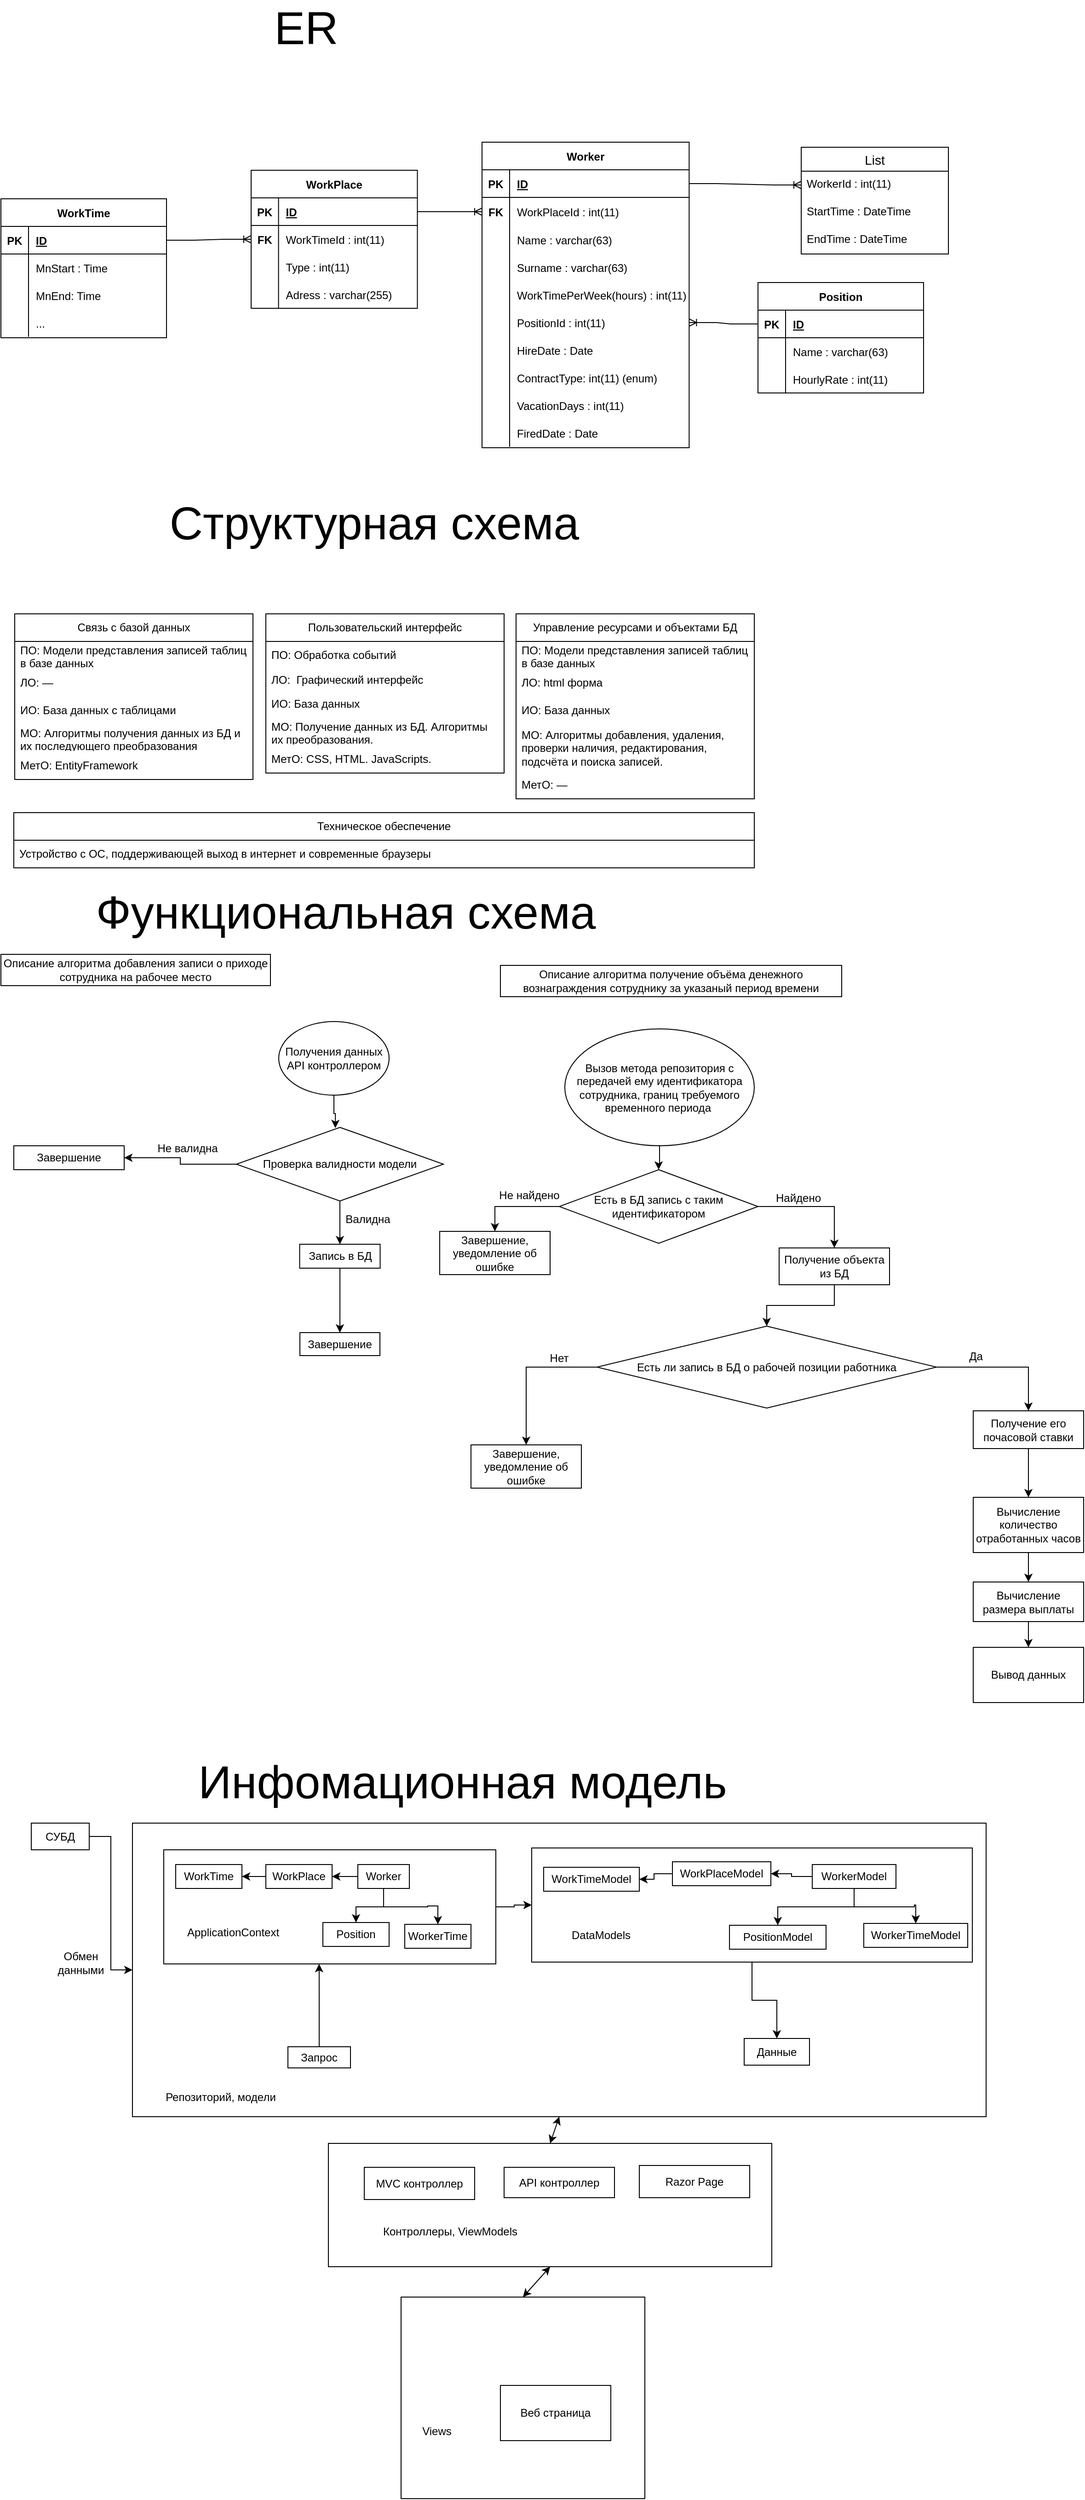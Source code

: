 <mxfile version="20.6.0" type="github">
  <diagram id="sMmAQYCs5EyKu3Fh2t2H" name="Page-1">
    <mxGraphModel dx="3327" dy="901" grid="0" gridSize="10" guides="1" tooltips="1" connect="1" arrows="1" fold="1" page="1" pageScale="1" pageWidth="827" pageHeight="1169" math="0" shadow="0">
      <root>
        <mxCell id="0" />
        <mxCell id="1" parent="0" />
        <mxCell id="rYv1pdvPTBTZVdlMx-2p-1" value="WorkPlace" style="shape=table;startSize=30;container=1;collapsible=1;childLayout=tableLayout;fixedRows=1;rowLines=0;fontStyle=1;align=center;resizeLast=1;" parent="1" vertex="1">
          <mxGeometry x="-1333" y="242" width="180.75" height="150" as="geometry" />
        </mxCell>
        <mxCell id="rYv1pdvPTBTZVdlMx-2p-2" value="" style="shape=tableRow;horizontal=0;startSize=0;swimlaneHead=0;swimlaneBody=0;fillColor=none;collapsible=0;dropTarget=0;points=[[0,0.5],[1,0.5]];portConstraint=eastwest;top=0;left=0;right=0;bottom=1;" parent="rYv1pdvPTBTZVdlMx-2p-1" vertex="1">
          <mxGeometry y="30" width="180.75" height="30" as="geometry" />
        </mxCell>
        <mxCell id="rYv1pdvPTBTZVdlMx-2p-3" value="PK" style="shape=partialRectangle;connectable=0;fillColor=none;top=0;left=0;bottom=0;right=0;fontStyle=1;overflow=hidden;" parent="rYv1pdvPTBTZVdlMx-2p-2" vertex="1">
          <mxGeometry width="29.793" height="30" as="geometry">
            <mxRectangle width="29.793" height="30" as="alternateBounds" />
          </mxGeometry>
        </mxCell>
        <mxCell id="rYv1pdvPTBTZVdlMx-2p-4" value="ID" style="shape=partialRectangle;connectable=0;fillColor=none;top=0;left=0;bottom=0;right=0;align=left;spacingLeft=6;fontStyle=5;overflow=hidden;" parent="rYv1pdvPTBTZVdlMx-2p-2" vertex="1">
          <mxGeometry x="29.793" width="150.957" height="30" as="geometry">
            <mxRectangle width="150.957" height="30" as="alternateBounds" />
          </mxGeometry>
        </mxCell>
        <mxCell id="rYv1pdvPTBTZVdlMx-2p-8" value="" style="shape=tableRow;horizontal=0;startSize=0;swimlaneHead=0;swimlaneBody=0;fillColor=none;collapsible=0;dropTarget=0;points=[[0,0.5],[1,0.5]];portConstraint=eastwest;top=0;left=0;right=0;bottom=0;" parent="rYv1pdvPTBTZVdlMx-2p-1" vertex="1">
          <mxGeometry y="60" width="180.75" height="30" as="geometry" />
        </mxCell>
        <mxCell id="rYv1pdvPTBTZVdlMx-2p-9" value="FK" style="shape=partialRectangle;connectable=0;fillColor=none;top=0;left=0;bottom=0;right=0;editable=1;overflow=hidden;fontStyle=1" parent="rYv1pdvPTBTZVdlMx-2p-8" vertex="1">
          <mxGeometry width="29.793" height="30" as="geometry">
            <mxRectangle width="29.793" height="30" as="alternateBounds" />
          </mxGeometry>
        </mxCell>
        <mxCell id="rYv1pdvPTBTZVdlMx-2p-10" value="WorkTimeId : int(11)" style="shape=partialRectangle;connectable=0;fillColor=none;top=0;left=0;bottom=0;right=0;align=left;spacingLeft=6;overflow=hidden;" parent="rYv1pdvPTBTZVdlMx-2p-8" vertex="1">
          <mxGeometry x="29.793" width="150.957" height="30" as="geometry">
            <mxRectangle width="150.957" height="30" as="alternateBounds" />
          </mxGeometry>
        </mxCell>
        <mxCell id="rYv1pdvPTBTZVdlMx-2p-106" value="" style="shape=tableRow;horizontal=0;startSize=0;swimlaneHead=0;swimlaneBody=0;fillColor=none;collapsible=0;dropTarget=0;points=[[0,0.5],[1,0.5]];portConstraint=eastwest;top=0;left=0;right=0;bottom=0;" parent="rYv1pdvPTBTZVdlMx-2p-1" vertex="1">
          <mxGeometry y="90" width="180.75" height="30" as="geometry" />
        </mxCell>
        <mxCell id="rYv1pdvPTBTZVdlMx-2p-107" value="" style="shape=partialRectangle;connectable=0;fillColor=none;top=0;left=0;bottom=0;right=0;editable=1;overflow=hidden;" parent="rYv1pdvPTBTZVdlMx-2p-106" vertex="1">
          <mxGeometry width="29.793" height="30" as="geometry">
            <mxRectangle width="29.793" height="30" as="alternateBounds" />
          </mxGeometry>
        </mxCell>
        <mxCell id="rYv1pdvPTBTZVdlMx-2p-108" value="Type : int(11)" style="shape=partialRectangle;connectable=0;fillColor=none;top=0;left=0;bottom=0;right=0;align=left;spacingLeft=6;overflow=hidden;" parent="rYv1pdvPTBTZVdlMx-2p-106" vertex="1">
          <mxGeometry x="29.793" width="150.957" height="30" as="geometry">
            <mxRectangle width="150.957" height="30" as="alternateBounds" />
          </mxGeometry>
        </mxCell>
        <mxCell id="rYv1pdvPTBTZVdlMx-2p-129" value="" style="shape=tableRow;horizontal=0;startSize=0;swimlaneHead=0;swimlaneBody=0;fillColor=none;collapsible=0;dropTarget=0;points=[[0,0.5],[1,0.5]];portConstraint=eastwest;top=0;left=0;right=0;bottom=0;" parent="rYv1pdvPTBTZVdlMx-2p-1" vertex="1">
          <mxGeometry y="120" width="180.75" height="30" as="geometry" />
        </mxCell>
        <mxCell id="rYv1pdvPTBTZVdlMx-2p-130" value="" style="shape=partialRectangle;connectable=0;fillColor=none;top=0;left=0;bottom=0;right=0;editable=1;overflow=hidden;" parent="rYv1pdvPTBTZVdlMx-2p-129" vertex="1">
          <mxGeometry width="29.793" height="30" as="geometry">
            <mxRectangle width="29.793" height="30" as="alternateBounds" />
          </mxGeometry>
        </mxCell>
        <mxCell id="rYv1pdvPTBTZVdlMx-2p-131" value="Adress : varchar(255)" style="shape=partialRectangle;connectable=0;fillColor=none;top=0;left=0;bottom=0;right=0;align=left;spacingLeft=6;overflow=hidden;" parent="rYv1pdvPTBTZVdlMx-2p-129" vertex="1">
          <mxGeometry x="29.793" width="150.957" height="30" as="geometry">
            <mxRectangle width="150.957" height="30" as="alternateBounds" />
          </mxGeometry>
        </mxCell>
        <mxCell id="rYv1pdvPTBTZVdlMx-2p-14" value="Worker" style="shape=table;startSize=30;container=1;collapsible=1;childLayout=tableLayout;fixedRows=1;rowLines=0;fontStyle=1;align=center;resizeLast=1;" parent="1" vertex="1">
          <mxGeometry x="-1082" y="211.5" width="225.17" height="332" as="geometry">
            <mxRectangle x="-540" y="203.5" width="68" height="30" as="alternateBounds" />
          </mxGeometry>
        </mxCell>
        <mxCell id="rYv1pdvPTBTZVdlMx-2p-15" value="" style="shape=tableRow;horizontal=0;startSize=0;swimlaneHead=0;swimlaneBody=0;fillColor=none;collapsible=0;dropTarget=0;points=[[0,0.5],[1,0.5]];portConstraint=eastwest;top=0;left=0;right=0;bottom=1;" parent="rYv1pdvPTBTZVdlMx-2p-14" vertex="1">
          <mxGeometry y="30" width="225.17" height="30" as="geometry" />
        </mxCell>
        <mxCell id="rYv1pdvPTBTZVdlMx-2p-16" value="PK" style="shape=partialRectangle;connectable=0;fillColor=none;top=0;left=0;bottom=0;right=0;fontStyle=1;overflow=hidden;" parent="rYv1pdvPTBTZVdlMx-2p-15" vertex="1">
          <mxGeometry width="30.0" height="30" as="geometry">
            <mxRectangle width="30.0" height="30" as="alternateBounds" />
          </mxGeometry>
        </mxCell>
        <mxCell id="rYv1pdvPTBTZVdlMx-2p-17" value="ID" style="shape=partialRectangle;connectable=0;fillColor=none;top=0;left=0;bottom=0;right=0;align=left;spacingLeft=6;fontStyle=5;overflow=hidden;" parent="rYv1pdvPTBTZVdlMx-2p-15" vertex="1">
          <mxGeometry x="30.0" width="195.17" height="30" as="geometry">
            <mxRectangle width="195.17" height="30" as="alternateBounds" />
          </mxGeometry>
        </mxCell>
        <mxCell id="rYv1pdvPTBTZVdlMx-2p-18" value="" style="shape=tableRow;horizontal=0;startSize=0;swimlaneHead=0;swimlaneBody=0;fillColor=none;collapsible=0;dropTarget=0;points=[[0,0.5],[1,0.5]];portConstraint=eastwest;top=0;left=0;right=0;bottom=0;" parent="rYv1pdvPTBTZVdlMx-2p-14" vertex="1">
          <mxGeometry y="60" width="225.17" height="31" as="geometry" />
        </mxCell>
        <mxCell id="rYv1pdvPTBTZVdlMx-2p-19" value="FK" style="shape=partialRectangle;connectable=0;fillColor=none;top=0;left=0;bottom=0;right=0;editable=1;overflow=hidden;fontStyle=1" parent="rYv1pdvPTBTZVdlMx-2p-18" vertex="1">
          <mxGeometry width="30.0" height="31" as="geometry">
            <mxRectangle width="30.0" height="31" as="alternateBounds" />
          </mxGeometry>
        </mxCell>
        <mxCell id="rYv1pdvPTBTZVdlMx-2p-20" value="WorkPlaceId : int(11)" style="shape=partialRectangle;connectable=0;fillColor=none;top=0;left=0;bottom=0;right=0;align=left;spacingLeft=6;overflow=hidden;" parent="rYv1pdvPTBTZVdlMx-2p-18" vertex="1">
          <mxGeometry x="30.0" width="195.17" height="31" as="geometry">
            <mxRectangle width="195.17" height="31" as="alternateBounds" />
          </mxGeometry>
        </mxCell>
        <mxCell id="rYv1pdvPTBTZVdlMx-2p-21" value="" style="shape=tableRow;horizontal=0;startSize=0;swimlaneHead=0;swimlaneBody=0;fillColor=none;collapsible=0;dropTarget=0;points=[[0,0.5],[1,0.5]];portConstraint=eastwest;top=0;left=0;right=0;bottom=0;" parent="rYv1pdvPTBTZVdlMx-2p-14" vertex="1">
          <mxGeometry y="91" width="225.17" height="30" as="geometry" />
        </mxCell>
        <mxCell id="rYv1pdvPTBTZVdlMx-2p-22" value="" style="shape=partialRectangle;connectable=0;fillColor=none;top=0;left=0;bottom=0;right=0;editable=1;overflow=hidden;" parent="rYv1pdvPTBTZVdlMx-2p-21" vertex="1">
          <mxGeometry width="30.0" height="30" as="geometry">
            <mxRectangle width="30.0" height="30" as="alternateBounds" />
          </mxGeometry>
        </mxCell>
        <mxCell id="rYv1pdvPTBTZVdlMx-2p-23" value="Name : varchar(63)" style="shape=partialRectangle;connectable=0;fillColor=none;top=0;left=0;bottom=0;right=0;align=left;spacingLeft=6;overflow=hidden;" parent="rYv1pdvPTBTZVdlMx-2p-21" vertex="1">
          <mxGeometry x="30.0" width="195.17" height="30" as="geometry">
            <mxRectangle width="195.17" height="30" as="alternateBounds" />
          </mxGeometry>
        </mxCell>
        <mxCell id="rYv1pdvPTBTZVdlMx-2p-24" value="" style="shape=tableRow;horizontal=0;startSize=0;swimlaneHead=0;swimlaneBody=0;fillColor=none;collapsible=0;dropTarget=0;points=[[0,0.5],[1,0.5]];portConstraint=eastwest;top=0;left=0;right=0;bottom=0;" parent="rYv1pdvPTBTZVdlMx-2p-14" vertex="1">
          <mxGeometry y="121" width="225.17" height="30" as="geometry" />
        </mxCell>
        <mxCell id="rYv1pdvPTBTZVdlMx-2p-25" value="" style="shape=partialRectangle;connectable=0;fillColor=none;top=0;left=0;bottom=0;right=0;editable=1;overflow=hidden;" parent="rYv1pdvPTBTZVdlMx-2p-24" vertex="1">
          <mxGeometry width="30.0" height="30" as="geometry">
            <mxRectangle width="30.0" height="30" as="alternateBounds" />
          </mxGeometry>
        </mxCell>
        <mxCell id="rYv1pdvPTBTZVdlMx-2p-26" value="Surname : varchar(63)" style="shape=partialRectangle;connectable=0;fillColor=none;top=0;left=0;bottom=0;right=0;align=left;spacingLeft=6;overflow=hidden;" parent="rYv1pdvPTBTZVdlMx-2p-24" vertex="1">
          <mxGeometry x="30.0" width="195.17" height="30" as="geometry">
            <mxRectangle width="195.17" height="30" as="alternateBounds" />
          </mxGeometry>
        </mxCell>
        <mxCell id="rYv1pdvPTBTZVdlMx-2p-30" value="" style="shape=tableRow;horizontal=0;startSize=0;swimlaneHead=0;swimlaneBody=0;fillColor=none;collapsible=0;dropTarget=0;points=[[0,0.5],[1,0.5]];portConstraint=eastwest;top=0;left=0;right=0;bottom=0;" parent="rYv1pdvPTBTZVdlMx-2p-14" vertex="1">
          <mxGeometry y="151" width="225.17" height="30" as="geometry" />
        </mxCell>
        <mxCell id="rYv1pdvPTBTZVdlMx-2p-31" value="" style="shape=partialRectangle;connectable=0;fillColor=none;top=0;left=0;bottom=0;right=0;editable=1;overflow=hidden;" parent="rYv1pdvPTBTZVdlMx-2p-30" vertex="1">
          <mxGeometry width="30.0" height="30" as="geometry">
            <mxRectangle width="30.0" height="30" as="alternateBounds" />
          </mxGeometry>
        </mxCell>
        <mxCell id="rYv1pdvPTBTZVdlMx-2p-32" value="WorkTimePerWeek(hours) : int(11)" style="shape=partialRectangle;connectable=0;fillColor=none;top=0;left=0;bottom=0;right=0;align=left;spacingLeft=6;overflow=hidden;" parent="rYv1pdvPTBTZVdlMx-2p-30" vertex="1">
          <mxGeometry x="30.0" width="195.17" height="30" as="geometry">
            <mxRectangle width="195.17" height="30" as="alternateBounds" />
          </mxGeometry>
        </mxCell>
        <mxCell id="rYv1pdvPTBTZVdlMx-2p-49" value="" style="shape=tableRow;horizontal=0;startSize=0;swimlaneHead=0;swimlaneBody=0;fillColor=none;collapsible=0;dropTarget=0;points=[[0,0.5],[1,0.5]];portConstraint=eastwest;top=0;left=0;right=0;bottom=0;" parent="rYv1pdvPTBTZVdlMx-2p-14" vertex="1">
          <mxGeometry y="181" width="225.17" height="30" as="geometry" />
        </mxCell>
        <mxCell id="rYv1pdvPTBTZVdlMx-2p-50" value="" style="shape=partialRectangle;connectable=0;fillColor=none;top=0;left=0;bottom=0;right=0;editable=1;overflow=hidden;" parent="rYv1pdvPTBTZVdlMx-2p-49" vertex="1">
          <mxGeometry width="30.0" height="30" as="geometry">
            <mxRectangle width="30.0" height="30" as="alternateBounds" />
          </mxGeometry>
        </mxCell>
        <mxCell id="rYv1pdvPTBTZVdlMx-2p-51" value="PositionId : int(11)" style="shape=partialRectangle;connectable=0;fillColor=none;top=0;left=0;bottom=0;right=0;align=left;spacingLeft=6;overflow=hidden;" parent="rYv1pdvPTBTZVdlMx-2p-49" vertex="1">
          <mxGeometry x="30.0" width="195.17" height="30" as="geometry">
            <mxRectangle width="195.17" height="30" as="alternateBounds" />
          </mxGeometry>
        </mxCell>
        <mxCell id="rYv1pdvPTBTZVdlMx-2p-52" value="" style="shape=tableRow;horizontal=0;startSize=0;swimlaneHead=0;swimlaneBody=0;fillColor=none;collapsible=0;dropTarget=0;points=[[0,0.5],[1,0.5]];portConstraint=eastwest;top=0;left=0;right=0;bottom=0;" parent="rYv1pdvPTBTZVdlMx-2p-14" vertex="1">
          <mxGeometry y="211" width="225.17" height="30" as="geometry" />
        </mxCell>
        <mxCell id="rYv1pdvPTBTZVdlMx-2p-53" value="" style="shape=partialRectangle;connectable=0;fillColor=none;top=0;left=0;bottom=0;right=0;editable=1;overflow=hidden;" parent="rYv1pdvPTBTZVdlMx-2p-52" vertex="1">
          <mxGeometry width="30.0" height="30" as="geometry">
            <mxRectangle width="30.0" height="30" as="alternateBounds" />
          </mxGeometry>
        </mxCell>
        <mxCell id="rYv1pdvPTBTZVdlMx-2p-54" value="HireDate : Date" style="shape=partialRectangle;connectable=0;fillColor=none;top=0;left=0;bottom=0;right=0;align=left;spacingLeft=6;overflow=hidden;" parent="rYv1pdvPTBTZVdlMx-2p-52" vertex="1">
          <mxGeometry x="30.0" width="195.17" height="30" as="geometry">
            <mxRectangle width="195.17" height="30" as="alternateBounds" />
          </mxGeometry>
        </mxCell>
        <mxCell id="rYv1pdvPTBTZVdlMx-2p-55" value="" style="shape=tableRow;horizontal=0;startSize=0;swimlaneHead=0;swimlaneBody=0;fillColor=none;collapsible=0;dropTarget=0;points=[[0,0.5],[1,0.5]];portConstraint=eastwest;top=0;left=0;right=0;bottom=0;" parent="rYv1pdvPTBTZVdlMx-2p-14" vertex="1">
          <mxGeometry y="241" width="225.17" height="30" as="geometry" />
        </mxCell>
        <mxCell id="rYv1pdvPTBTZVdlMx-2p-56" value="" style="shape=partialRectangle;connectable=0;fillColor=none;top=0;left=0;bottom=0;right=0;editable=1;overflow=hidden;" parent="rYv1pdvPTBTZVdlMx-2p-55" vertex="1">
          <mxGeometry width="30.0" height="30" as="geometry">
            <mxRectangle width="30.0" height="30" as="alternateBounds" />
          </mxGeometry>
        </mxCell>
        <mxCell id="rYv1pdvPTBTZVdlMx-2p-57" value="ContractType: int(11) (enum)" style="shape=partialRectangle;connectable=0;fillColor=none;top=0;left=0;bottom=0;right=0;align=left;spacingLeft=6;overflow=hidden;" parent="rYv1pdvPTBTZVdlMx-2p-55" vertex="1">
          <mxGeometry x="30.0" width="195.17" height="30" as="geometry">
            <mxRectangle width="195.17" height="30" as="alternateBounds" />
          </mxGeometry>
        </mxCell>
        <mxCell id="rYv1pdvPTBTZVdlMx-2p-58" value="" style="shape=tableRow;horizontal=0;startSize=0;swimlaneHead=0;swimlaneBody=0;fillColor=none;collapsible=0;dropTarget=0;points=[[0,0.5],[1,0.5]];portConstraint=eastwest;top=0;left=0;right=0;bottom=0;" parent="rYv1pdvPTBTZVdlMx-2p-14" vertex="1">
          <mxGeometry y="271" width="225.17" height="30" as="geometry" />
        </mxCell>
        <mxCell id="rYv1pdvPTBTZVdlMx-2p-59" value="" style="shape=partialRectangle;connectable=0;fillColor=none;top=0;left=0;bottom=0;right=0;editable=1;overflow=hidden;" parent="rYv1pdvPTBTZVdlMx-2p-58" vertex="1">
          <mxGeometry width="30.0" height="30" as="geometry">
            <mxRectangle width="30.0" height="30" as="alternateBounds" />
          </mxGeometry>
        </mxCell>
        <mxCell id="rYv1pdvPTBTZVdlMx-2p-60" value="VacationDays : int(11)" style="shape=partialRectangle;connectable=0;fillColor=none;top=0;left=0;bottom=0;right=0;align=left;spacingLeft=6;overflow=hidden;" parent="rYv1pdvPTBTZVdlMx-2p-58" vertex="1">
          <mxGeometry x="30.0" width="195.17" height="30" as="geometry">
            <mxRectangle width="195.17" height="30" as="alternateBounds" />
          </mxGeometry>
        </mxCell>
        <mxCell id="c0_WBCbqgJbCGg01KjeH-1" value="" style="shape=tableRow;horizontal=0;startSize=0;swimlaneHead=0;swimlaneBody=0;fillColor=none;collapsible=0;dropTarget=0;points=[[0,0.5],[1,0.5]];portConstraint=eastwest;top=0;left=0;right=0;bottom=0;" vertex="1" parent="rYv1pdvPTBTZVdlMx-2p-14">
          <mxGeometry y="301" width="225.17" height="30" as="geometry" />
        </mxCell>
        <mxCell id="c0_WBCbqgJbCGg01KjeH-2" value="" style="shape=partialRectangle;connectable=0;fillColor=none;top=0;left=0;bottom=0;right=0;editable=1;overflow=hidden;" vertex="1" parent="c0_WBCbqgJbCGg01KjeH-1">
          <mxGeometry width="30.0" height="30" as="geometry">
            <mxRectangle width="30.0" height="30" as="alternateBounds" />
          </mxGeometry>
        </mxCell>
        <mxCell id="c0_WBCbqgJbCGg01KjeH-3" value="FiredDate : Date" style="shape=partialRectangle;connectable=0;fillColor=none;top=0;left=0;bottom=0;right=0;align=left;spacingLeft=6;overflow=hidden;" vertex="1" parent="c0_WBCbqgJbCGg01KjeH-1">
          <mxGeometry x="30.0" width="195.17" height="30" as="geometry">
            <mxRectangle width="195.17" height="30" as="alternateBounds" />
          </mxGeometry>
        </mxCell>
        <mxCell id="rYv1pdvPTBTZVdlMx-2p-27" value="" style="shape=tableRow;horizontal=0;startSize=0;swimlaneHead=0;swimlaneBody=0;fillColor=none;collapsible=0;dropTarget=0;points=[[0,0.5],[1,0.5]];portConstraint=eastwest;top=0;left=0;right=0;bottom=0;" parent="1" vertex="1">
          <mxGeometry x="-1045" y="200" width="180" height="30" as="geometry" />
        </mxCell>
        <mxCell id="rYv1pdvPTBTZVdlMx-2p-61" value="" style="edgeStyle=entityRelationEdgeStyle;fontSize=12;html=1;endArrow=ERoneToMany;rounded=0;entryX=0;entryY=0.5;entryDx=0;entryDy=0;exitX=1;exitY=0.5;exitDx=0;exitDy=0;" parent="1" source="rYv1pdvPTBTZVdlMx-2p-2" target="rYv1pdvPTBTZVdlMx-2p-18" edge="1">
          <mxGeometry width="100" height="100" relative="1" as="geometry">
            <mxPoint x="-1154" y="96" as="sourcePoint" />
            <mxPoint x="-1054" y="-4" as="targetPoint" />
          </mxGeometry>
        </mxCell>
        <mxCell id="rYv1pdvPTBTZVdlMx-2p-62" value="Position" style="shape=table;startSize=30;container=1;collapsible=1;childLayout=tableLayout;fixedRows=1;rowLines=0;fontStyle=1;align=center;resizeLast=1;" parent="1" vertex="1">
          <mxGeometry x="-782" y="364" width="180" height="120" as="geometry" />
        </mxCell>
        <mxCell id="rYv1pdvPTBTZVdlMx-2p-63" value="" style="shape=tableRow;horizontal=0;startSize=0;swimlaneHead=0;swimlaneBody=0;fillColor=none;collapsible=0;dropTarget=0;points=[[0,0.5],[1,0.5]];portConstraint=eastwest;top=0;left=0;right=0;bottom=1;" parent="rYv1pdvPTBTZVdlMx-2p-62" vertex="1">
          <mxGeometry y="30" width="180" height="30" as="geometry" />
        </mxCell>
        <mxCell id="rYv1pdvPTBTZVdlMx-2p-64" value="PK" style="shape=partialRectangle;connectable=0;fillColor=none;top=0;left=0;bottom=0;right=0;fontStyle=1;overflow=hidden;" parent="rYv1pdvPTBTZVdlMx-2p-63" vertex="1">
          <mxGeometry width="30" height="30" as="geometry">
            <mxRectangle width="30" height="30" as="alternateBounds" />
          </mxGeometry>
        </mxCell>
        <mxCell id="rYv1pdvPTBTZVdlMx-2p-65" value="ID" style="shape=partialRectangle;connectable=0;fillColor=none;top=0;left=0;bottom=0;right=0;align=left;spacingLeft=6;fontStyle=5;overflow=hidden;" parent="rYv1pdvPTBTZVdlMx-2p-63" vertex="1">
          <mxGeometry x="30" width="150" height="30" as="geometry">
            <mxRectangle width="150" height="30" as="alternateBounds" />
          </mxGeometry>
        </mxCell>
        <mxCell id="rYv1pdvPTBTZVdlMx-2p-66" value="" style="shape=tableRow;horizontal=0;startSize=0;swimlaneHead=0;swimlaneBody=0;fillColor=none;collapsible=0;dropTarget=0;points=[[0,0.5],[1,0.5]];portConstraint=eastwest;top=0;left=0;right=0;bottom=0;" parent="rYv1pdvPTBTZVdlMx-2p-62" vertex="1">
          <mxGeometry y="60" width="180" height="30" as="geometry" />
        </mxCell>
        <mxCell id="rYv1pdvPTBTZVdlMx-2p-67" value="" style="shape=partialRectangle;connectable=0;fillColor=none;top=0;left=0;bottom=0;right=0;editable=1;overflow=hidden;" parent="rYv1pdvPTBTZVdlMx-2p-66" vertex="1">
          <mxGeometry width="30" height="30" as="geometry">
            <mxRectangle width="30" height="30" as="alternateBounds" />
          </mxGeometry>
        </mxCell>
        <mxCell id="rYv1pdvPTBTZVdlMx-2p-68" value="Name : varchar(63)" style="shape=partialRectangle;connectable=0;fillColor=none;top=0;left=0;bottom=0;right=0;align=left;spacingLeft=6;overflow=hidden;" parent="rYv1pdvPTBTZVdlMx-2p-66" vertex="1">
          <mxGeometry x="30" width="150" height="30" as="geometry">
            <mxRectangle width="150" height="30" as="alternateBounds" />
          </mxGeometry>
        </mxCell>
        <mxCell id="rYv1pdvPTBTZVdlMx-2p-69" value="" style="shape=tableRow;horizontal=0;startSize=0;swimlaneHead=0;swimlaneBody=0;fillColor=none;collapsible=0;dropTarget=0;points=[[0,0.5],[1,0.5]];portConstraint=eastwest;top=0;left=0;right=0;bottom=0;" parent="rYv1pdvPTBTZVdlMx-2p-62" vertex="1">
          <mxGeometry y="90" width="180" height="30" as="geometry" />
        </mxCell>
        <mxCell id="rYv1pdvPTBTZVdlMx-2p-70" value="" style="shape=partialRectangle;connectable=0;fillColor=none;top=0;left=0;bottom=0;right=0;editable=1;overflow=hidden;" parent="rYv1pdvPTBTZVdlMx-2p-69" vertex="1">
          <mxGeometry width="30" height="30" as="geometry">
            <mxRectangle width="30" height="30" as="alternateBounds" />
          </mxGeometry>
        </mxCell>
        <mxCell id="rYv1pdvPTBTZVdlMx-2p-71" value="HourlyRate : int(11)" style="shape=partialRectangle;connectable=0;fillColor=none;top=0;left=0;bottom=0;right=0;align=left;spacingLeft=6;overflow=hidden;" parent="rYv1pdvPTBTZVdlMx-2p-69" vertex="1">
          <mxGeometry x="30" width="150" height="30" as="geometry">
            <mxRectangle width="150" height="30" as="alternateBounds" />
          </mxGeometry>
        </mxCell>
        <mxCell id="rYv1pdvPTBTZVdlMx-2p-75" value="" style="edgeStyle=entityRelationEdgeStyle;fontSize=12;html=1;endArrow=ERoneToMany;rounded=0;entryX=1;entryY=0.5;entryDx=0;entryDy=0;exitX=0;exitY=0.5;exitDx=0;exitDy=0;" parent="1" source="rYv1pdvPTBTZVdlMx-2p-63" target="rYv1pdvPTBTZVdlMx-2p-49" edge="1">
          <mxGeometry width="100" height="100" relative="1" as="geometry">
            <mxPoint x="-787" y="230" as="sourcePoint" />
            <mxPoint x="-687" y="130" as="targetPoint" />
          </mxGeometry>
        </mxCell>
        <mxCell id="rYv1pdvPTBTZVdlMx-2p-89" value="" style="edgeStyle=entityRelationEdgeStyle;fontSize=12;html=1;endArrow=ERoneToMany;rounded=0;exitX=1;exitY=0.5;exitDx=0;exitDy=0;entryX=0;entryY=0.5;entryDx=0;entryDy=0;strokeWidth=1;" parent="1" source="rYv1pdvPTBTZVdlMx-2p-15" target="rYv1pdvPTBTZVdlMx-2p-209" edge="1">
          <mxGeometry width="100" height="100" relative="1" as="geometry">
            <mxPoint x="-907" y="521" as="sourcePoint" />
            <mxPoint x="-807" y="421" as="targetPoint" />
          </mxGeometry>
        </mxCell>
        <mxCell id="rYv1pdvPTBTZVdlMx-2p-208" value="List" style="swimlane;fontStyle=0;childLayout=stackLayout;horizontal=1;startSize=26;horizontalStack=0;resizeParent=1;resizeParentMax=0;resizeLast=0;collapsible=1;marginBottom=0;align=center;fontSize=14;" parent="1" vertex="1">
          <mxGeometry x="-735" y="217" width="160" height="116" as="geometry" />
        </mxCell>
        <mxCell id="rYv1pdvPTBTZVdlMx-2p-209" value="WorkerId : int(11)" style="text;strokeColor=none;fillColor=none;spacingLeft=4;spacingRight=4;overflow=hidden;rotatable=0;points=[[0,0.5],[1,0.5]];portConstraint=eastwest;fontSize=12;" parent="rYv1pdvPTBTZVdlMx-2p-208" vertex="1">
          <mxGeometry y="26" width="160" height="30" as="geometry" />
        </mxCell>
        <mxCell id="rYv1pdvPTBTZVdlMx-2p-210" value="StartTime : DateTime" style="text;strokeColor=none;fillColor=none;spacingLeft=4;spacingRight=4;overflow=hidden;rotatable=0;points=[[0,0.5],[1,0.5]];portConstraint=eastwest;fontSize=12;" parent="rYv1pdvPTBTZVdlMx-2p-208" vertex="1">
          <mxGeometry y="56" width="160" height="30" as="geometry" />
        </mxCell>
        <mxCell id="rYv1pdvPTBTZVdlMx-2p-211" value="EndTime : DateTime" style="text;strokeColor=none;fillColor=none;spacingLeft=4;spacingRight=4;overflow=hidden;rotatable=0;points=[[0,0.5],[1,0.5]];portConstraint=eastwest;fontSize=12;" parent="rYv1pdvPTBTZVdlMx-2p-208" vertex="1">
          <mxGeometry y="86" width="160" height="30" as="geometry" />
        </mxCell>
        <mxCell id="rYv1pdvPTBTZVdlMx-2p-228" value="WorkTime" style="shape=table;startSize=30;container=1;collapsible=1;childLayout=tableLayout;fixedRows=1;rowLines=0;fontStyle=1;align=center;resizeLast=1;strokeColor=#000000;" parent="1" vertex="1">
          <mxGeometry x="-1605" y="273" width="180" height="151" as="geometry" />
        </mxCell>
        <mxCell id="rYv1pdvPTBTZVdlMx-2p-229" value="" style="shape=tableRow;horizontal=0;startSize=0;swimlaneHead=0;swimlaneBody=0;fillColor=none;collapsible=0;dropTarget=0;points=[[0,0.5],[1,0.5]];portConstraint=eastwest;top=0;left=0;right=0;bottom=1;strokeColor=#000000;" parent="rYv1pdvPTBTZVdlMx-2p-228" vertex="1">
          <mxGeometry y="30" width="180" height="30" as="geometry" />
        </mxCell>
        <mxCell id="rYv1pdvPTBTZVdlMx-2p-230" value="PK" style="shape=partialRectangle;connectable=0;fillColor=none;top=0;left=0;bottom=0;right=0;fontStyle=1;overflow=hidden;strokeColor=#000000;" parent="rYv1pdvPTBTZVdlMx-2p-229" vertex="1">
          <mxGeometry width="30" height="30" as="geometry">
            <mxRectangle width="30" height="30" as="alternateBounds" />
          </mxGeometry>
        </mxCell>
        <mxCell id="rYv1pdvPTBTZVdlMx-2p-231" value="ID" style="shape=partialRectangle;connectable=0;fillColor=none;top=0;left=0;bottom=0;right=0;align=left;spacingLeft=6;fontStyle=5;overflow=hidden;strokeColor=#000000;" parent="rYv1pdvPTBTZVdlMx-2p-229" vertex="1">
          <mxGeometry x="30" width="150" height="30" as="geometry">
            <mxRectangle width="150" height="30" as="alternateBounds" />
          </mxGeometry>
        </mxCell>
        <mxCell id="rYv1pdvPTBTZVdlMx-2p-232" value="" style="shape=tableRow;horizontal=0;startSize=0;swimlaneHead=0;swimlaneBody=0;fillColor=none;collapsible=0;dropTarget=0;points=[[0,0.5],[1,0.5]];portConstraint=eastwest;top=0;left=0;right=0;bottom=0;strokeColor=#000000;" parent="rYv1pdvPTBTZVdlMx-2p-228" vertex="1">
          <mxGeometry y="60" width="180" height="30" as="geometry" />
        </mxCell>
        <mxCell id="rYv1pdvPTBTZVdlMx-2p-233" value="" style="shape=partialRectangle;connectable=0;fillColor=none;top=0;left=0;bottom=0;right=0;editable=1;overflow=hidden;strokeColor=#000000;" parent="rYv1pdvPTBTZVdlMx-2p-232" vertex="1">
          <mxGeometry width="30" height="30" as="geometry">
            <mxRectangle width="30" height="30" as="alternateBounds" />
          </mxGeometry>
        </mxCell>
        <mxCell id="rYv1pdvPTBTZVdlMx-2p-234" value="MnStart : Time" style="shape=partialRectangle;connectable=0;fillColor=none;top=0;left=0;bottom=0;right=0;align=left;spacingLeft=6;overflow=hidden;strokeColor=#000000;" parent="rYv1pdvPTBTZVdlMx-2p-232" vertex="1">
          <mxGeometry x="30" width="150" height="30" as="geometry">
            <mxRectangle width="150" height="30" as="alternateBounds" />
          </mxGeometry>
        </mxCell>
        <mxCell id="rYv1pdvPTBTZVdlMx-2p-235" value="" style="shape=tableRow;horizontal=0;startSize=0;swimlaneHead=0;swimlaneBody=0;fillColor=none;collapsible=0;dropTarget=0;points=[[0,0.5],[1,0.5]];portConstraint=eastwest;top=0;left=0;right=0;bottom=0;strokeColor=#000000;" parent="rYv1pdvPTBTZVdlMx-2p-228" vertex="1">
          <mxGeometry y="90" width="180" height="30" as="geometry" />
        </mxCell>
        <mxCell id="rYv1pdvPTBTZVdlMx-2p-236" value="" style="shape=partialRectangle;connectable=0;fillColor=none;top=0;left=0;bottom=0;right=0;editable=1;overflow=hidden;strokeColor=#000000;" parent="rYv1pdvPTBTZVdlMx-2p-235" vertex="1">
          <mxGeometry width="30" height="30" as="geometry">
            <mxRectangle width="30" height="30" as="alternateBounds" />
          </mxGeometry>
        </mxCell>
        <mxCell id="rYv1pdvPTBTZVdlMx-2p-237" value="MnEnd: Time" style="shape=partialRectangle;connectable=0;fillColor=none;top=0;left=0;bottom=0;right=0;align=left;spacingLeft=6;overflow=hidden;strokeColor=#000000;" parent="rYv1pdvPTBTZVdlMx-2p-235" vertex="1">
          <mxGeometry x="30" width="150" height="30" as="geometry">
            <mxRectangle width="150" height="30" as="alternateBounds" />
          </mxGeometry>
        </mxCell>
        <mxCell id="rYv1pdvPTBTZVdlMx-2p-238" value="" style="shape=tableRow;horizontal=0;startSize=0;swimlaneHead=0;swimlaneBody=0;fillColor=none;collapsible=0;dropTarget=0;points=[[0,0.5],[1,0.5]];portConstraint=eastwest;top=0;left=0;right=0;bottom=0;strokeColor=#000000;" parent="rYv1pdvPTBTZVdlMx-2p-228" vertex="1">
          <mxGeometry y="120" width="180" height="30" as="geometry" />
        </mxCell>
        <mxCell id="rYv1pdvPTBTZVdlMx-2p-239" value="" style="shape=partialRectangle;connectable=0;fillColor=none;top=0;left=0;bottom=0;right=0;editable=1;overflow=hidden;strokeColor=#000000;" parent="rYv1pdvPTBTZVdlMx-2p-238" vertex="1">
          <mxGeometry width="30" height="30" as="geometry">
            <mxRectangle width="30" height="30" as="alternateBounds" />
          </mxGeometry>
        </mxCell>
        <mxCell id="rYv1pdvPTBTZVdlMx-2p-240" value="..." style="shape=partialRectangle;connectable=0;fillColor=none;top=0;left=0;bottom=0;right=0;align=left;spacingLeft=6;overflow=hidden;strokeColor=#000000;" parent="rYv1pdvPTBTZVdlMx-2p-238" vertex="1">
          <mxGeometry x="30" width="150" height="30" as="geometry">
            <mxRectangle width="150" height="30" as="alternateBounds" />
          </mxGeometry>
        </mxCell>
        <mxCell id="rYv1pdvPTBTZVdlMx-2p-241" value="" style="edgeStyle=entityRelationEdgeStyle;fontSize=12;html=1;endArrow=ERoneToMany;rounded=0;entryX=0;entryY=0.5;entryDx=0;entryDy=0;exitX=1;exitY=0.5;exitDx=0;exitDy=0;" parent="1" source="rYv1pdvPTBTZVdlMx-2p-229" target="rYv1pdvPTBTZVdlMx-2p-8" edge="1">
          <mxGeometry width="100" height="100" relative="1" as="geometry">
            <mxPoint x="-1224" y="320" as="sourcePoint" />
            <mxPoint x="-1150" y="544" as="targetPoint" />
          </mxGeometry>
        </mxCell>
        <mxCell id="c0_WBCbqgJbCGg01KjeH-4" value="&lt;font style=&quot;font-size: 50px;&quot;&gt;ER&lt;/font&gt;" style="text;html=1;strokeColor=none;fillColor=none;align=center;verticalAlign=middle;whiteSpace=wrap;rounded=0;" vertex="1" parent="1">
          <mxGeometry x="-1303" y="72" width="60" height="30" as="geometry" />
        </mxCell>
        <mxCell id="c0_WBCbqgJbCGg01KjeH-5" value="Структурная схема" style="text;html=1;strokeColor=none;fillColor=none;align=center;verticalAlign=middle;whiteSpace=wrap;rounded=0;fontSize=50;" vertex="1" parent="1">
          <mxGeometry x="-1462" y="610" width="526" height="30" as="geometry" />
        </mxCell>
        <mxCell id="c0_WBCbqgJbCGg01KjeH-6" value="Связь с базой данных" style="swimlane;fontStyle=0;childLayout=stackLayout;horizontal=1;startSize=30;horizontalStack=0;resizeParent=1;resizeParentMax=0;resizeLast=0;collapsible=1;marginBottom=0;whiteSpace=wrap;html=1;fontSize=12;" vertex="1" parent="1">
          <mxGeometry x="-1590" y="724" width="259" height="180" as="geometry" />
        </mxCell>
        <mxCell id="c0_WBCbqgJbCGg01KjeH-8" value="ПО: Модели представления записей таблиц в базе данных" style="text;strokeColor=none;fillColor=none;align=left;verticalAlign=middle;spacingLeft=4;spacingRight=4;overflow=hidden;points=[[0,0.5],[1,0.5]];portConstraint=eastwest;rotatable=0;whiteSpace=wrap;html=1;fontSize=12;" vertex="1" parent="c0_WBCbqgJbCGg01KjeH-6">
          <mxGeometry y="30" width="259" height="30" as="geometry" />
        </mxCell>
        <mxCell id="c0_WBCbqgJbCGg01KjeH-10" value="ЛО: —" style="text;strokeColor=none;fillColor=none;align=left;verticalAlign=middle;spacingLeft=4;spacingRight=4;overflow=hidden;points=[[0,0.5],[1,0.5]];portConstraint=eastwest;rotatable=0;whiteSpace=wrap;html=1;fontSize=12;" vertex="1" parent="c0_WBCbqgJbCGg01KjeH-6">
          <mxGeometry y="60" width="259" height="30" as="geometry" />
        </mxCell>
        <mxCell id="c0_WBCbqgJbCGg01KjeH-11" value="ИО: База данных с таблицами" style="text;strokeColor=none;fillColor=none;align=left;verticalAlign=middle;spacingLeft=4;spacingRight=4;overflow=hidden;points=[[0,0.5],[1,0.5]];portConstraint=eastwest;rotatable=0;whiteSpace=wrap;html=1;fontSize=12;" vertex="1" parent="c0_WBCbqgJbCGg01KjeH-6">
          <mxGeometry y="90" width="259" height="30" as="geometry" />
        </mxCell>
        <mxCell id="c0_WBCbqgJbCGg01KjeH-12" value="МО: Алгоритмы получения данных из БД и их последующего преобразования" style="text;strokeColor=none;fillColor=none;align=left;verticalAlign=middle;spacingLeft=4;spacingRight=4;overflow=hidden;points=[[0,0.5],[1,0.5]];portConstraint=eastwest;rotatable=0;whiteSpace=wrap;html=1;fontSize=12;" vertex="1" parent="c0_WBCbqgJbCGg01KjeH-6">
          <mxGeometry y="120" width="259" height="30" as="geometry" />
        </mxCell>
        <mxCell id="c0_WBCbqgJbCGg01KjeH-13" value="МетО: EntityFramework" style="text;strokeColor=none;fillColor=none;align=left;verticalAlign=middle;spacingLeft=4;spacingRight=4;overflow=hidden;points=[[0,0.5],[1,0.5]];portConstraint=eastwest;rotatable=0;whiteSpace=wrap;html=1;fontSize=12;" vertex="1" parent="c0_WBCbqgJbCGg01KjeH-6">
          <mxGeometry y="150" width="259" height="30" as="geometry" />
        </mxCell>
        <mxCell id="c0_WBCbqgJbCGg01KjeH-15" value="Пользовательский интерфейс" style="swimlane;fontStyle=0;childLayout=stackLayout;horizontal=1;startSize=30;horizontalStack=0;resizeParent=1;resizeParentMax=0;resizeLast=0;collapsible=1;marginBottom=0;whiteSpace=wrap;html=1;fontSize=12;" vertex="1" parent="1">
          <mxGeometry x="-1317" y="724" width="259" height="173" as="geometry" />
        </mxCell>
        <mxCell id="c0_WBCbqgJbCGg01KjeH-16" value="ПО: Обработка событий" style="text;strokeColor=none;fillColor=none;align=left;verticalAlign=middle;spacingLeft=4;spacingRight=4;overflow=hidden;points=[[0,0.5],[1,0.5]];portConstraint=eastwest;rotatable=0;whiteSpace=wrap;html=1;fontSize=12;" vertex="1" parent="c0_WBCbqgJbCGg01KjeH-15">
          <mxGeometry y="30" width="259" height="30" as="geometry" />
        </mxCell>
        <mxCell id="c0_WBCbqgJbCGg01KjeH-17" value="ЛО:&amp;nbsp; Графический интерфейс" style="text;strokeColor=none;fillColor=none;align=left;verticalAlign=middle;spacingLeft=4;spacingRight=4;overflow=hidden;points=[[0,0.5],[1,0.5]];portConstraint=eastwest;rotatable=0;whiteSpace=wrap;html=1;fontSize=12;" vertex="1" parent="c0_WBCbqgJbCGg01KjeH-15">
          <mxGeometry y="60" width="259" height="23" as="geometry" />
        </mxCell>
        <mxCell id="c0_WBCbqgJbCGg01KjeH-18" value="ИО: База данных" style="text;strokeColor=none;fillColor=none;align=left;verticalAlign=middle;spacingLeft=4;spacingRight=4;overflow=hidden;points=[[0,0.5],[1,0.5]];portConstraint=eastwest;rotatable=0;whiteSpace=wrap;html=1;fontSize=12;" vertex="1" parent="c0_WBCbqgJbCGg01KjeH-15">
          <mxGeometry y="83" width="259" height="30" as="geometry" />
        </mxCell>
        <mxCell id="c0_WBCbqgJbCGg01KjeH-19" value="МО: Получение данных из БД. Алгоритмы их преобразования." style="text;strokeColor=none;fillColor=none;align=left;verticalAlign=middle;spacingLeft=4;spacingRight=4;overflow=hidden;points=[[0,0.5],[1,0.5]];portConstraint=eastwest;rotatable=0;whiteSpace=wrap;html=1;fontSize=12;" vertex="1" parent="c0_WBCbqgJbCGg01KjeH-15">
          <mxGeometry y="113" width="259" height="30" as="geometry" />
        </mxCell>
        <mxCell id="c0_WBCbqgJbCGg01KjeH-20" value="МетО: СSS, HTML. JavaScripts." style="text;strokeColor=none;fillColor=none;align=left;verticalAlign=middle;spacingLeft=4;spacingRight=4;overflow=hidden;points=[[0,0.5],[1,0.5]];portConstraint=eastwest;rotatable=0;whiteSpace=wrap;html=1;fontSize=12;" vertex="1" parent="c0_WBCbqgJbCGg01KjeH-15">
          <mxGeometry y="143" width="259" height="30" as="geometry" />
        </mxCell>
        <mxCell id="c0_WBCbqgJbCGg01KjeH-21" value="Управление ресурсами и объектами БД" style="swimlane;fontStyle=0;childLayout=stackLayout;horizontal=1;startSize=30;horizontalStack=0;resizeParent=1;resizeParentMax=0;resizeLast=0;collapsible=1;marginBottom=0;whiteSpace=wrap;html=1;fontSize=12;" vertex="1" parent="1">
          <mxGeometry x="-1045" y="724" width="259" height="201" as="geometry" />
        </mxCell>
        <mxCell id="c0_WBCbqgJbCGg01KjeH-22" value="ПО: Модели представления записей таблиц в базе данных" style="text;strokeColor=none;fillColor=none;align=left;verticalAlign=middle;spacingLeft=4;spacingRight=4;overflow=hidden;points=[[0,0.5],[1,0.5]];portConstraint=eastwest;rotatable=0;whiteSpace=wrap;html=1;fontSize=12;" vertex="1" parent="c0_WBCbqgJbCGg01KjeH-21">
          <mxGeometry y="30" width="259" height="30" as="geometry" />
        </mxCell>
        <mxCell id="c0_WBCbqgJbCGg01KjeH-23" value="ЛО: html форма&amp;nbsp;" style="text;strokeColor=none;fillColor=none;align=left;verticalAlign=middle;spacingLeft=4;spacingRight=4;overflow=hidden;points=[[0,0.5],[1,0.5]];portConstraint=eastwest;rotatable=0;whiteSpace=wrap;html=1;fontSize=12;" vertex="1" parent="c0_WBCbqgJbCGg01KjeH-21">
          <mxGeometry y="60" width="259" height="30" as="geometry" />
        </mxCell>
        <mxCell id="c0_WBCbqgJbCGg01KjeH-24" value="ИО: База данных" style="text;strokeColor=none;fillColor=none;align=left;verticalAlign=middle;spacingLeft=4;spacingRight=4;overflow=hidden;points=[[0,0.5],[1,0.5]];portConstraint=eastwest;rotatable=0;whiteSpace=wrap;html=1;fontSize=12;" vertex="1" parent="c0_WBCbqgJbCGg01KjeH-21">
          <mxGeometry y="90" width="259" height="30" as="geometry" />
        </mxCell>
        <mxCell id="c0_WBCbqgJbCGg01KjeH-25" value="МО: Алгоритмы добавления, удаления, проверки наличия, редактирования, подсчёта и поиска записей." style="text;strokeColor=none;fillColor=none;align=left;verticalAlign=middle;spacingLeft=4;spacingRight=4;overflow=hidden;points=[[0,0.5],[1,0.5]];portConstraint=eastwest;rotatable=0;whiteSpace=wrap;html=1;fontSize=12;" vertex="1" parent="c0_WBCbqgJbCGg01KjeH-21">
          <mxGeometry y="120" width="259" height="51" as="geometry" />
        </mxCell>
        <mxCell id="c0_WBCbqgJbCGg01KjeH-26" value="МетО: —" style="text;strokeColor=none;fillColor=none;align=left;verticalAlign=middle;spacingLeft=4;spacingRight=4;overflow=hidden;points=[[0,0.5],[1,0.5]];portConstraint=eastwest;rotatable=0;whiteSpace=wrap;html=1;fontSize=12;" vertex="1" parent="c0_WBCbqgJbCGg01KjeH-21">
          <mxGeometry y="171" width="259" height="30" as="geometry" />
        </mxCell>
        <mxCell id="c0_WBCbqgJbCGg01KjeH-27" value="Техническое обеспечение" style="swimlane;fontStyle=0;childLayout=stackLayout;horizontal=1;startSize=30;horizontalStack=0;resizeParent=1;resizeParentMax=0;resizeLast=0;collapsible=1;marginBottom=0;whiteSpace=wrap;html=1;fontSize=12;" vertex="1" parent="1">
          <mxGeometry x="-1591" y="940" width="805" height="60" as="geometry" />
        </mxCell>
        <mxCell id="c0_WBCbqgJbCGg01KjeH-28" value="Устройство с ОС, поддерживающей выход в интернет и современные браузеры" style="text;strokeColor=none;fillColor=none;align=left;verticalAlign=middle;spacingLeft=4;spacingRight=4;overflow=hidden;points=[[0,0.5],[1,0.5]];portConstraint=eastwest;rotatable=0;whiteSpace=wrap;html=1;fontSize=12;" vertex="1" parent="c0_WBCbqgJbCGg01KjeH-27">
          <mxGeometry y="30" width="805" height="30" as="geometry" />
        </mxCell>
        <mxCell id="c0_WBCbqgJbCGg01KjeH-31" value="Функциональная схема" style="text;html=1;strokeColor=none;fillColor=none;align=center;verticalAlign=middle;whiteSpace=wrap;rounded=0;fontSize=50;" vertex="1" parent="1">
          <mxGeometry x="-1552" y="1033" width="644" height="30" as="geometry" />
        </mxCell>
        <mxCell id="c0_WBCbqgJbCGg01KjeH-32" value="Описание алгоритма добавления записи о приходе сотрудника на рабочее место" style="rounded=0;whiteSpace=wrap;html=1;fontSize=12;" vertex="1" parent="1">
          <mxGeometry x="-1605" y="1094" width="293" height="34" as="geometry" />
        </mxCell>
        <mxCell id="c0_WBCbqgJbCGg01KjeH-37" style="edgeStyle=orthogonalEdgeStyle;rounded=0;orthogonalLoop=1;jettySize=auto;html=1;entryX=0.478;entryY=0.01;entryDx=0;entryDy=0;entryPerimeter=0;fontSize=12;" edge="1" parent="1" source="c0_WBCbqgJbCGg01KjeH-33" target="c0_WBCbqgJbCGg01KjeH-34">
          <mxGeometry relative="1" as="geometry" />
        </mxCell>
        <mxCell id="c0_WBCbqgJbCGg01KjeH-33" value="Получения данных API контроллером" style="ellipse;whiteSpace=wrap;html=1;fontSize=12;" vertex="1" parent="1">
          <mxGeometry x="-1303" y="1167" width="120" height="80" as="geometry" />
        </mxCell>
        <mxCell id="c0_WBCbqgJbCGg01KjeH-36" style="edgeStyle=orthogonalEdgeStyle;rounded=0;orthogonalLoop=1;jettySize=auto;html=1;fontSize=12;" edge="1" parent="1" source="c0_WBCbqgJbCGg01KjeH-34" target="c0_WBCbqgJbCGg01KjeH-35">
          <mxGeometry relative="1" as="geometry" />
        </mxCell>
        <mxCell id="c0_WBCbqgJbCGg01KjeH-40" style="edgeStyle=orthogonalEdgeStyle;rounded=0;orthogonalLoop=1;jettySize=auto;html=1;entryX=0.5;entryY=0;entryDx=0;entryDy=0;fontSize=12;" edge="1" parent="1" source="c0_WBCbqgJbCGg01KjeH-34" target="c0_WBCbqgJbCGg01KjeH-39">
          <mxGeometry relative="1" as="geometry" />
        </mxCell>
        <mxCell id="c0_WBCbqgJbCGg01KjeH-34" value="Проверка валидности модели" style="rhombus;whiteSpace=wrap;html=1;fontSize=12;" vertex="1" parent="1">
          <mxGeometry x="-1349" y="1282" width="225" height="80" as="geometry" />
        </mxCell>
        <mxCell id="c0_WBCbqgJbCGg01KjeH-35" value="Завершение" style="rounded=0;whiteSpace=wrap;html=1;fontSize=12;" vertex="1" parent="1">
          <mxGeometry x="-1591" y="1302" width="120" height="26" as="geometry" />
        </mxCell>
        <mxCell id="c0_WBCbqgJbCGg01KjeH-38" value="Не валидна" style="text;html=1;strokeColor=none;fillColor=none;align=center;verticalAlign=middle;whiteSpace=wrap;rounded=0;fontSize=12;" vertex="1" parent="1">
          <mxGeometry x="-1448" y="1290" width="92" height="30" as="geometry" />
        </mxCell>
        <mxCell id="c0_WBCbqgJbCGg01KjeH-45" style="edgeStyle=orthogonalEdgeStyle;rounded=0;orthogonalLoop=1;jettySize=auto;html=1;entryX=0.5;entryY=0;entryDx=0;entryDy=0;fontSize=12;" edge="1" parent="1" source="c0_WBCbqgJbCGg01KjeH-39" target="c0_WBCbqgJbCGg01KjeH-42">
          <mxGeometry relative="1" as="geometry" />
        </mxCell>
        <mxCell id="c0_WBCbqgJbCGg01KjeH-39" value="Запись в БД" style="rounded=0;whiteSpace=wrap;html=1;fontSize=12;" vertex="1" parent="1">
          <mxGeometry x="-1280.25" y="1409" width="87.5" height="26" as="geometry" />
        </mxCell>
        <mxCell id="c0_WBCbqgJbCGg01KjeH-41" value="Валидна" style="text;html=1;strokeColor=none;fillColor=none;align=center;verticalAlign=middle;whiteSpace=wrap;rounded=0;fontSize=12;" vertex="1" parent="1">
          <mxGeometry x="-1236.5" y="1367" width="60" height="30" as="geometry" />
        </mxCell>
        <mxCell id="c0_WBCbqgJbCGg01KjeH-42" value="Завершение" style="rounded=0;whiteSpace=wrap;html=1;fontSize=12;" vertex="1" parent="1">
          <mxGeometry x="-1280" y="1505" width="87" height="25" as="geometry" />
        </mxCell>
        <mxCell id="c0_WBCbqgJbCGg01KjeH-46" value="Описание алгоритма получение объёма денежного вознаграждения сотруднику за указаный период времени" style="rounded=0;whiteSpace=wrap;html=1;fontSize=12;" vertex="1" parent="1">
          <mxGeometry x="-1062" y="1106" width="371" height="34" as="geometry" />
        </mxCell>
        <mxCell id="c0_WBCbqgJbCGg01KjeH-49" style="edgeStyle=orthogonalEdgeStyle;rounded=0;orthogonalLoop=1;jettySize=auto;html=1;entryX=0.5;entryY=0;entryDx=0;entryDy=0;fontSize=12;" edge="1" parent="1" source="c0_WBCbqgJbCGg01KjeH-47" target="c0_WBCbqgJbCGg01KjeH-48">
          <mxGeometry relative="1" as="geometry" />
        </mxCell>
        <mxCell id="c0_WBCbqgJbCGg01KjeH-47" value="Вызов метода репозитория с передачей ему идентификатора сотрудника, границ требуемого временного периода&amp;nbsp;" style="ellipse;whiteSpace=wrap;html=1;fontSize=12;" vertex="1" parent="1">
          <mxGeometry x="-992" y="1175" width="206" height="127" as="geometry" />
        </mxCell>
        <mxCell id="c0_WBCbqgJbCGg01KjeH-53" style="edgeStyle=orthogonalEdgeStyle;rounded=0;orthogonalLoop=1;jettySize=auto;html=1;entryX=0.5;entryY=0;entryDx=0;entryDy=0;fontSize=12;" edge="1" parent="1" source="c0_WBCbqgJbCGg01KjeH-48" target="c0_WBCbqgJbCGg01KjeH-50">
          <mxGeometry relative="1" as="geometry" />
        </mxCell>
        <mxCell id="c0_WBCbqgJbCGg01KjeH-55" style="edgeStyle=orthogonalEdgeStyle;rounded=0;orthogonalLoop=1;jettySize=auto;html=1;entryX=0.5;entryY=0;entryDx=0;entryDy=0;fontSize=12;" edge="1" parent="1" source="c0_WBCbqgJbCGg01KjeH-48" target="c0_WBCbqgJbCGg01KjeH-51">
          <mxGeometry relative="1" as="geometry" />
        </mxCell>
        <mxCell id="c0_WBCbqgJbCGg01KjeH-48" value="Есть в БД запись с таким идентификатором" style="rhombus;whiteSpace=wrap;html=1;fontSize=12;" vertex="1" parent="1">
          <mxGeometry x="-998" y="1328" width="216" height="80" as="geometry" />
        </mxCell>
        <mxCell id="c0_WBCbqgJbCGg01KjeH-50" value="Завершение, уведомление об ошибке" style="rounded=0;whiteSpace=wrap;html=1;fontSize=12;" vertex="1" parent="1">
          <mxGeometry x="-1128" y="1395" width="120" height="47" as="geometry" />
        </mxCell>
        <mxCell id="c0_WBCbqgJbCGg01KjeH-59" style="edgeStyle=orthogonalEdgeStyle;rounded=0;orthogonalLoop=1;jettySize=auto;html=1;entryX=0.5;entryY=0;entryDx=0;entryDy=0;fontSize=12;" edge="1" parent="1" source="c0_WBCbqgJbCGg01KjeH-51" target="c0_WBCbqgJbCGg01KjeH-58">
          <mxGeometry relative="1" as="geometry" />
        </mxCell>
        <mxCell id="c0_WBCbqgJbCGg01KjeH-51" value="Получение объекта из БД" style="rounded=0;whiteSpace=wrap;html=1;fontSize=12;" vertex="1" parent="1">
          <mxGeometry x="-759" y="1413" width="120" height="40" as="geometry" />
        </mxCell>
        <mxCell id="c0_WBCbqgJbCGg01KjeH-54" value="Не найдено" style="text;html=1;strokeColor=none;fillColor=none;align=center;verticalAlign=middle;whiteSpace=wrap;rounded=0;fontSize=12;" vertex="1" parent="1">
          <mxGeometry x="-1068" y="1341" width="75" height="30" as="geometry" />
        </mxCell>
        <mxCell id="c0_WBCbqgJbCGg01KjeH-56" value="Найдено" style="text;html=1;strokeColor=none;fillColor=none;align=center;verticalAlign=middle;whiteSpace=wrap;rounded=0;fontSize=12;" vertex="1" parent="1">
          <mxGeometry x="-768" y="1344" width="60" height="30" as="geometry" />
        </mxCell>
        <mxCell id="c0_WBCbqgJbCGg01KjeH-63" style="edgeStyle=orthogonalEdgeStyle;rounded=0;orthogonalLoop=1;jettySize=auto;html=1;fontSize=12;" edge="1" parent="1" source="c0_WBCbqgJbCGg01KjeH-58" target="c0_WBCbqgJbCGg01KjeH-62">
          <mxGeometry relative="1" as="geometry" />
        </mxCell>
        <mxCell id="c0_WBCbqgJbCGg01KjeH-65" style="edgeStyle=orthogonalEdgeStyle;rounded=0;orthogonalLoop=1;jettySize=auto;html=1;entryX=0.5;entryY=0;entryDx=0;entryDy=0;fontSize=12;" edge="1" parent="1" source="c0_WBCbqgJbCGg01KjeH-58" target="c0_WBCbqgJbCGg01KjeH-61">
          <mxGeometry relative="1" as="geometry" />
        </mxCell>
        <mxCell id="c0_WBCbqgJbCGg01KjeH-58" value="Есть ли запись в БД о рабочей позиции работника" style="rhombus;whiteSpace=wrap;html=1;fontSize=12;" vertex="1" parent="1">
          <mxGeometry x="-957" y="1498" width="369" height="89" as="geometry" />
        </mxCell>
        <mxCell id="c0_WBCbqgJbCGg01KjeH-68" style="edgeStyle=orthogonalEdgeStyle;rounded=0;orthogonalLoop=1;jettySize=auto;html=1;fontSize=12;" edge="1" parent="1" source="c0_WBCbqgJbCGg01KjeH-61" target="c0_WBCbqgJbCGg01KjeH-67">
          <mxGeometry relative="1" as="geometry" />
        </mxCell>
        <mxCell id="c0_WBCbqgJbCGg01KjeH-61" value="Получение его почасовой ставки" style="rounded=0;whiteSpace=wrap;html=1;fontSize=12;" vertex="1" parent="1">
          <mxGeometry x="-548" y="1590" width="120" height="41" as="geometry" />
        </mxCell>
        <mxCell id="c0_WBCbqgJbCGg01KjeH-62" value="Завершение, уведомление об ошибке" style="rounded=0;whiteSpace=wrap;html=1;fontSize=12;" vertex="1" parent="1">
          <mxGeometry x="-1094" y="1627" width="120" height="47" as="geometry" />
        </mxCell>
        <mxCell id="c0_WBCbqgJbCGg01KjeH-64" value="Нет" style="text;html=1;strokeColor=none;fillColor=none;align=center;verticalAlign=middle;whiteSpace=wrap;rounded=0;fontSize=12;" vertex="1" parent="1">
          <mxGeometry x="-1028" y="1518" width="60" height="30" as="geometry" />
        </mxCell>
        <mxCell id="c0_WBCbqgJbCGg01KjeH-66" value="Да" style="text;html=1;strokeColor=none;fillColor=none;align=center;verticalAlign=middle;whiteSpace=wrap;rounded=0;fontSize=12;" vertex="1" parent="1">
          <mxGeometry x="-575" y="1516" width="60" height="30" as="geometry" />
        </mxCell>
        <mxCell id="c0_WBCbqgJbCGg01KjeH-70" style="edgeStyle=orthogonalEdgeStyle;rounded=0;orthogonalLoop=1;jettySize=auto;html=1;entryX=0.5;entryY=0;entryDx=0;entryDy=0;fontSize=12;" edge="1" parent="1" source="c0_WBCbqgJbCGg01KjeH-67" target="c0_WBCbqgJbCGg01KjeH-69">
          <mxGeometry relative="1" as="geometry" />
        </mxCell>
        <mxCell id="c0_WBCbqgJbCGg01KjeH-67" value="Вычисление количество отработанных часов" style="rounded=0;whiteSpace=wrap;html=1;fontSize=12;" vertex="1" parent="1">
          <mxGeometry x="-548" y="1684" width="120" height="60" as="geometry" />
        </mxCell>
        <mxCell id="c0_WBCbqgJbCGg01KjeH-72" style="edgeStyle=orthogonalEdgeStyle;rounded=0;orthogonalLoop=1;jettySize=auto;html=1;entryX=0.5;entryY=0;entryDx=0;entryDy=0;fontSize=12;" edge="1" parent="1" source="c0_WBCbqgJbCGg01KjeH-69" target="c0_WBCbqgJbCGg01KjeH-71">
          <mxGeometry relative="1" as="geometry" />
        </mxCell>
        <mxCell id="c0_WBCbqgJbCGg01KjeH-69" value="Вычисление размера выплаты" style="rounded=0;whiteSpace=wrap;html=1;fontSize=12;" vertex="1" parent="1">
          <mxGeometry x="-548" y="1776" width="120" height="43" as="geometry" />
        </mxCell>
        <mxCell id="c0_WBCbqgJbCGg01KjeH-71" value="Вывод данных" style="rounded=0;whiteSpace=wrap;html=1;fontSize=12;" vertex="1" parent="1">
          <mxGeometry x="-548" y="1847" width="120" height="60" as="geometry" />
        </mxCell>
        <mxCell id="c0_WBCbqgJbCGg01KjeH-104" style="edgeStyle=orthogonalEdgeStyle;rounded=0;orthogonalLoop=1;jettySize=auto;html=1;fontSize=12;" edge="1" parent="1" source="c0_WBCbqgJbCGg01KjeH-73" target="c0_WBCbqgJbCGg01KjeH-76">
          <mxGeometry relative="1" as="geometry" />
        </mxCell>
        <mxCell id="c0_WBCbqgJbCGg01KjeH-73" value="СУБД" style="rounded=0;whiteSpace=wrap;html=1;fontSize=12;" vertex="1" parent="1">
          <mxGeometry x="-1572" y="2038" width="63" height="29" as="geometry" />
        </mxCell>
        <mxCell id="c0_WBCbqgJbCGg01KjeH-74" value="Инфомационная модель" style="text;html=1;strokeColor=none;fillColor=none;align=center;verticalAlign=middle;whiteSpace=wrap;rounded=0;fontSize=50;" vertex="1" parent="1">
          <mxGeometry x="-1425" y="1978" width="644" height="30" as="geometry" />
        </mxCell>
        <mxCell id="c0_WBCbqgJbCGg01KjeH-76" value="" style="rounded=0;whiteSpace=wrap;html=1;fontSize=12;" vertex="1" parent="1">
          <mxGeometry x="-1462" y="2038" width="928" height="319" as="geometry" />
        </mxCell>
        <mxCell id="c0_WBCbqgJbCGg01KjeH-102" style="edgeStyle=orthogonalEdgeStyle;rounded=0;orthogonalLoop=1;jettySize=auto;html=1;fontSize=12;" edge="1" parent="1" source="c0_WBCbqgJbCGg01KjeH-77" target="c0_WBCbqgJbCGg01KjeH-90">
          <mxGeometry relative="1" as="geometry" />
        </mxCell>
        <mxCell id="c0_WBCbqgJbCGg01KjeH-77" value="" style="rounded=0;whiteSpace=wrap;html=1;fontSize=12;" vertex="1" parent="1">
          <mxGeometry x="-1428" y="2067" width="361" height="124" as="geometry" />
        </mxCell>
        <mxCell id="c0_WBCbqgJbCGg01KjeH-79" value="ApplicationContext" style="text;html=1;strokeColor=none;fillColor=none;align=center;verticalAlign=middle;whiteSpace=wrap;rounded=0;fontSize=12;" vertex="1" parent="1">
          <mxGeometry x="-1415" y="2142" width="125" height="30" as="geometry" />
        </mxCell>
        <mxCell id="c0_WBCbqgJbCGg01KjeH-80" value="WorkTime" style="rounded=0;whiteSpace=wrap;html=1;fontSize=12;" vertex="1" parent="1">
          <mxGeometry x="-1415" y="2083" width="72" height="26" as="geometry" />
        </mxCell>
        <mxCell id="c0_WBCbqgJbCGg01KjeH-85" style="edgeStyle=orthogonalEdgeStyle;rounded=0;orthogonalLoop=1;jettySize=auto;html=1;entryX=1;entryY=0.5;entryDx=0;entryDy=0;fontSize=12;" edge="1" parent="1" source="c0_WBCbqgJbCGg01KjeH-81" target="c0_WBCbqgJbCGg01KjeH-80">
          <mxGeometry relative="1" as="geometry" />
        </mxCell>
        <mxCell id="c0_WBCbqgJbCGg01KjeH-81" value="WorkPlace" style="rounded=0;whiteSpace=wrap;html=1;fontSize=12;" vertex="1" parent="1">
          <mxGeometry x="-1317" y="2083" width="72" height="26" as="geometry" />
        </mxCell>
        <mxCell id="c0_WBCbqgJbCGg01KjeH-86" style="edgeStyle=orthogonalEdgeStyle;rounded=0;orthogonalLoop=1;jettySize=auto;html=1;entryX=1;entryY=0.5;entryDx=0;entryDy=0;fontSize=12;" edge="1" parent="1" source="c0_WBCbqgJbCGg01KjeH-82" target="c0_WBCbqgJbCGg01KjeH-81">
          <mxGeometry relative="1" as="geometry" />
        </mxCell>
        <mxCell id="c0_WBCbqgJbCGg01KjeH-87" style="edgeStyle=orthogonalEdgeStyle;rounded=0;orthogonalLoop=1;jettySize=auto;html=1;fontSize=12;" edge="1" parent="1" source="c0_WBCbqgJbCGg01KjeH-82" target="c0_WBCbqgJbCGg01KjeH-84">
          <mxGeometry relative="1" as="geometry" />
        </mxCell>
        <mxCell id="c0_WBCbqgJbCGg01KjeH-88" style="edgeStyle=orthogonalEdgeStyle;rounded=0;orthogonalLoop=1;jettySize=auto;html=1;fontSize=12;" edge="1" parent="1" source="c0_WBCbqgJbCGg01KjeH-82" target="c0_WBCbqgJbCGg01KjeH-83">
          <mxGeometry relative="1" as="geometry" />
        </mxCell>
        <mxCell id="c0_WBCbqgJbCGg01KjeH-82" value="Worker" style="rounded=0;whiteSpace=wrap;html=1;fontSize=12;" vertex="1" parent="1">
          <mxGeometry x="-1217" y="2083" width="56" height="26" as="geometry" />
        </mxCell>
        <mxCell id="c0_WBCbqgJbCGg01KjeH-83" value="WorkerTime" style="rounded=0;whiteSpace=wrap;html=1;fontSize=12;" vertex="1" parent="1">
          <mxGeometry x="-1166" y="2148" width="72" height="26" as="geometry" />
        </mxCell>
        <mxCell id="c0_WBCbqgJbCGg01KjeH-84" value="Position" style="rounded=0;whiteSpace=wrap;html=1;fontSize=12;" vertex="1" parent="1">
          <mxGeometry x="-1255" y="2146" width="72" height="26" as="geometry" />
        </mxCell>
        <mxCell id="c0_WBCbqgJbCGg01KjeH-110" style="edgeStyle=orthogonalEdgeStyle;rounded=0;orthogonalLoop=1;jettySize=auto;html=1;fontSize=12;" edge="1" parent="1" source="c0_WBCbqgJbCGg01KjeH-90" target="c0_WBCbqgJbCGg01KjeH-109">
          <mxGeometry relative="1" as="geometry" />
        </mxCell>
        <mxCell id="c0_WBCbqgJbCGg01KjeH-90" value="" style="rounded=0;whiteSpace=wrap;html=1;fontSize=12;" vertex="1" parent="1">
          <mxGeometry x="-1028" y="2065" width="479" height="124" as="geometry" />
        </mxCell>
        <mxCell id="c0_WBCbqgJbCGg01KjeH-91" value="DataModels" style="text;html=1;strokeColor=none;fillColor=none;align=center;verticalAlign=middle;whiteSpace=wrap;rounded=0;fontSize=12;" vertex="1" parent="1">
          <mxGeometry x="-1015" y="2145" width="125" height="30" as="geometry" />
        </mxCell>
        <mxCell id="c0_WBCbqgJbCGg01KjeH-92" value="WorkTimeModel" style="rounded=0;whiteSpace=wrap;html=1;fontSize=12;" vertex="1" parent="1">
          <mxGeometry x="-1015" y="2086" width="104" height="26" as="geometry" />
        </mxCell>
        <mxCell id="c0_WBCbqgJbCGg01KjeH-100" style="edgeStyle=orthogonalEdgeStyle;rounded=0;orthogonalLoop=1;jettySize=auto;html=1;fontSize=12;" edge="1" parent="1" source="c0_WBCbqgJbCGg01KjeH-93" target="c0_WBCbqgJbCGg01KjeH-92">
          <mxGeometry relative="1" as="geometry" />
        </mxCell>
        <mxCell id="c0_WBCbqgJbCGg01KjeH-93" value="WorkPlaceModel" style="rounded=0;whiteSpace=wrap;html=1;fontSize=12;" vertex="1" parent="1">
          <mxGeometry x="-875" y="2080" width="107" height="26" as="geometry" />
        </mxCell>
        <mxCell id="c0_WBCbqgJbCGg01KjeH-94" style="edgeStyle=orthogonalEdgeStyle;rounded=0;orthogonalLoop=1;jettySize=auto;html=1;fontSize=12;" edge="1" parent="1" source="c0_WBCbqgJbCGg01KjeH-96" target="c0_WBCbqgJbCGg01KjeH-98">
          <mxGeometry relative="1" as="geometry" />
        </mxCell>
        <mxCell id="c0_WBCbqgJbCGg01KjeH-95" style="edgeStyle=orthogonalEdgeStyle;rounded=0;orthogonalLoop=1;jettySize=auto;html=1;fontSize=12;" edge="1" parent="1" source="c0_WBCbqgJbCGg01KjeH-96" target="c0_WBCbqgJbCGg01KjeH-97">
          <mxGeometry relative="1" as="geometry" />
        </mxCell>
        <mxCell id="c0_WBCbqgJbCGg01KjeH-99" style="edgeStyle=orthogonalEdgeStyle;rounded=0;orthogonalLoop=1;jettySize=auto;html=1;entryX=1;entryY=0.5;entryDx=0;entryDy=0;fontSize=12;" edge="1" parent="1" source="c0_WBCbqgJbCGg01KjeH-96" target="c0_WBCbqgJbCGg01KjeH-93">
          <mxGeometry relative="1" as="geometry" />
        </mxCell>
        <mxCell id="c0_WBCbqgJbCGg01KjeH-96" value="WorkerModel" style="rounded=0;whiteSpace=wrap;html=1;fontSize=12;" vertex="1" parent="1">
          <mxGeometry x="-723" y="2083" width="91" height="26" as="geometry" />
        </mxCell>
        <mxCell id="c0_WBCbqgJbCGg01KjeH-97" value="WorkerTimeModel" style="rounded=0;whiteSpace=wrap;html=1;fontSize=12;" vertex="1" parent="1">
          <mxGeometry x="-667" y="2147" width="113" height="26" as="geometry" />
        </mxCell>
        <mxCell id="c0_WBCbqgJbCGg01KjeH-98" value="PositionModel" style="rounded=0;whiteSpace=wrap;html=1;fontSize=12;" vertex="1" parent="1">
          <mxGeometry x="-813" y="2149" width="105" height="26" as="geometry" />
        </mxCell>
        <mxCell id="c0_WBCbqgJbCGg01KjeH-107" style="edgeStyle=orthogonalEdgeStyle;rounded=0;orthogonalLoop=1;jettySize=auto;html=1;entryX=0.468;entryY=1;entryDx=0;entryDy=0;entryPerimeter=0;fontSize=12;" edge="1" parent="1" source="c0_WBCbqgJbCGg01KjeH-103" target="c0_WBCbqgJbCGg01KjeH-77">
          <mxGeometry relative="1" as="geometry" />
        </mxCell>
        <mxCell id="c0_WBCbqgJbCGg01KjeH-103" value="Запрос" style="rounded=0;whiteSpace=wrap;html=1;fontSize=12;" vertex="1" parent="1">
          <mxGeometry x="-1293" y="2281" width="68" height="23" as="geometry" />
        </mxCell>
        <mxCell id="c0_WBCbqgJbCGg01KjeH-105" value="Обмен данными" style="text;html=1;strokeColor=none;fillColor=none;align=center;verticalAlign=middle;whiteSpace=wrap;rounded=0;fontSize=12;" vertex="1" parent="1">
          <mxGeometry x="-1548" y="2175" width="60" height="30" as="geometry" />
        </mxCell>
        <mxCell id="c0_WBCbqgJbCGg01KjeH-106" value="Репозиторий, модели" style="text;html=1;strokeColor=none;fillColor=none;align=center;verticalAlign=middle;whiteSpace=wrap;rounded=0;fontSize=12;" vertex="1" parent="1">
          <mxGeometry x="-1437" y="2321" width="142" height="30" as="geometry" />
        </mxCell>
        <mxCell id="c0_WBCbqgJbCGg01KjeH-109" value="Данные" style="rounded=0;whiteSpace=wrap;html=1;fontSize=12;" vertex="1" parent="1">
          <mxGeometry x="-797" y="2272" width="71" height="29" as="geometry" />
        </mxCell>
        <mxCell id="c0_WBCbqgJbCGg01KjeH-113" value="" style="rounded=0;whiteSpace=wrap;html=1;fontSize=12;" vertex="1" parent="1">
          <mxGeometry x="-1249" y="2386" width="482" height="134" as="geometry" />
        </mxCell>
        <mxCell id="c0_WBCbqgJbCGg01KjeH-115" value="MVC контроллер" style="rounded=0;whiteSpace=wrap;html=1;fontSize=12;" vertex="1" parent="1">
          <mxGeometry x="-1210" y="2412" width="120" height="35" as="geometry" />
        </mxCell>
        <mxCell id="c0_WBCbqgJbCGg01KjeH-116" value="API контроллер" style="rounded=0;whiteSpace=wrap;html=1;fontSize=12;" vertex="1" parent="1">
          <mxGeometry x="-1058" y="2412" width="120" height="33" as="geometry" />
        </mxCell>
        <mxCell id="c0_WBCbqgJbCGg01KjeH-117" value="Razor Page" style="rounded=0;whiteSpace=wrap;html=1;fontSize=12;" vertex="1" parent="1">
          <mxGeometry x="-911" y="2410" width="120" height="35" as="geometry" />
        </mxCell>
        <mxCell id="c0_WBCbqgJbCGg01KjeH-119" value="Контроллеры, ViewModels" style="text;html=1;strokeColor=none;fillColor=none;align=center;verticalAlign=middle;whiteSpace=wrap;rounded=0;fontSize=12;" vertex="1" parent="1">
          <mxGeometry x="-1203" y="2467" width="173" height="30" as="geometry" />
        </mxCell>
        <mxCell id="c0_WBCbqgJbCGg01KjeH-120" value="" style="rounded=0;whiteSpace=wrap;html=1;fontSize=12;" vertex="1" parent="1">
          <mxGeometry x="-1170" y="2553" width="265" height="219" as="geometry" />
        </mxCell>
        <mxCell id="c0_WBCbqgJbCGg01KjeH-121" value="Views" style="text;html=1;strokeColor=none;fillColor=none;align=center;verticalAlign=middle;whiteSpace=wrap;rounded=0;fontSize=12;" vertex="1" parent="1">
          <mxGeometry x="-1161" y="2684" width="60" height="30" as="geometry" />
        </mxCell>
        <mxCell id="c0_WBCbqgJbCGg01KjeH-125" value="" style="endArrow=classic;startArrow=classic;html=1;rounded=0;fontSize=12;entryX=0.5;entryY=1;entryDx=0;entryDy=0;exitX=0.5;exitY=0;exitDx=0;exitDy=0;" edge="1" parent="1" source="c0_WBCbqgJbCGg01KjeH-113" target="c0_WBCbqgJbCGg01KjeH-76">
          <mxGeometry width="50" height="50" relative="1" as="geometry">
            <mxPoint x="-1586" y="2570" as="sourcePoint" />
            <mxPoint x="-1536" y="2520" as="targetPoint" />
          </mxGeometry>
        </mxCell>
        <mxCell id="c0_WBCbqgJbCGg01KjeH-126" value="" style="endArrow=classic;startArrow=classic;html=1;rounded=0;fontSize=12;exitX=0.5;exitY=0;exitDx=0;exitDy=0;entryX=0.5;entryY=1;entryDx=0;entryDy=0;" edge="1" parent="1" source="c0_WBCbqgJbCGg01KjeH-120" target="c0_WBCbqgJbCGg01KjeH-113">
          <mxGeometry width="50" height="50" relative="1" as="geometry">
            <mxPoint x="-760" y="2473" as="sourcePoint" />
            <mxPoint x="-710" y="2423" as="targetPoint" />
          </mxGeometry>
        </mxCell>
        <mxCell id="c0_WBCbqgJbCGg01KjeH-127" value="Веб страница" style="rounded=0;whiteSpace=wrap;html=1;fontSize=12;" vertex="1" parent="1">
          <mxGeometry x="-1062" y="2649" width="120" height="60" as="geometry" />
        </mxCell>
      </root>
    </mxGraphModel>
  </diagram>
</mxfile>

